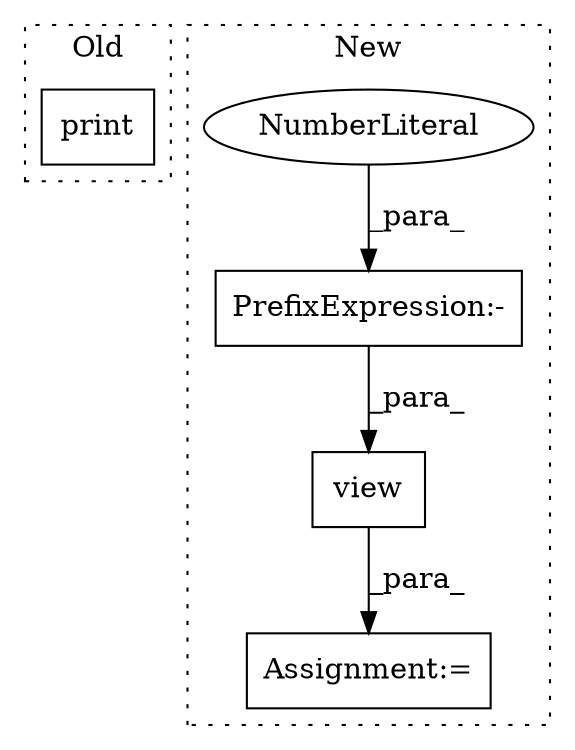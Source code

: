 digraph G {
subgraph cluster0 {
1 [label="print" a="32" s="3155,3170" l="6,1" shape="box"];
label = "Old";
style="dotted";
}
subgraph cluster1 {
2 [label="view" a="32" s="3172,3191" l="5,1" shape="box"];
3 [label="PrefixExpression:-" a="38" s="3189" l="1" shape="box"];
4 [label="NumberLiteral" a="34" s="3190" l="1" shape="ellipse"];
5 [label="Assignment:=" a="7" s="3167" l="1" shape="box"];
label = "New";
style="dotted";
}
2 -> 5 [label="_para_"];
3 -> 2 [label="_para_"];
4 -> 3 [label="_para_"];
}